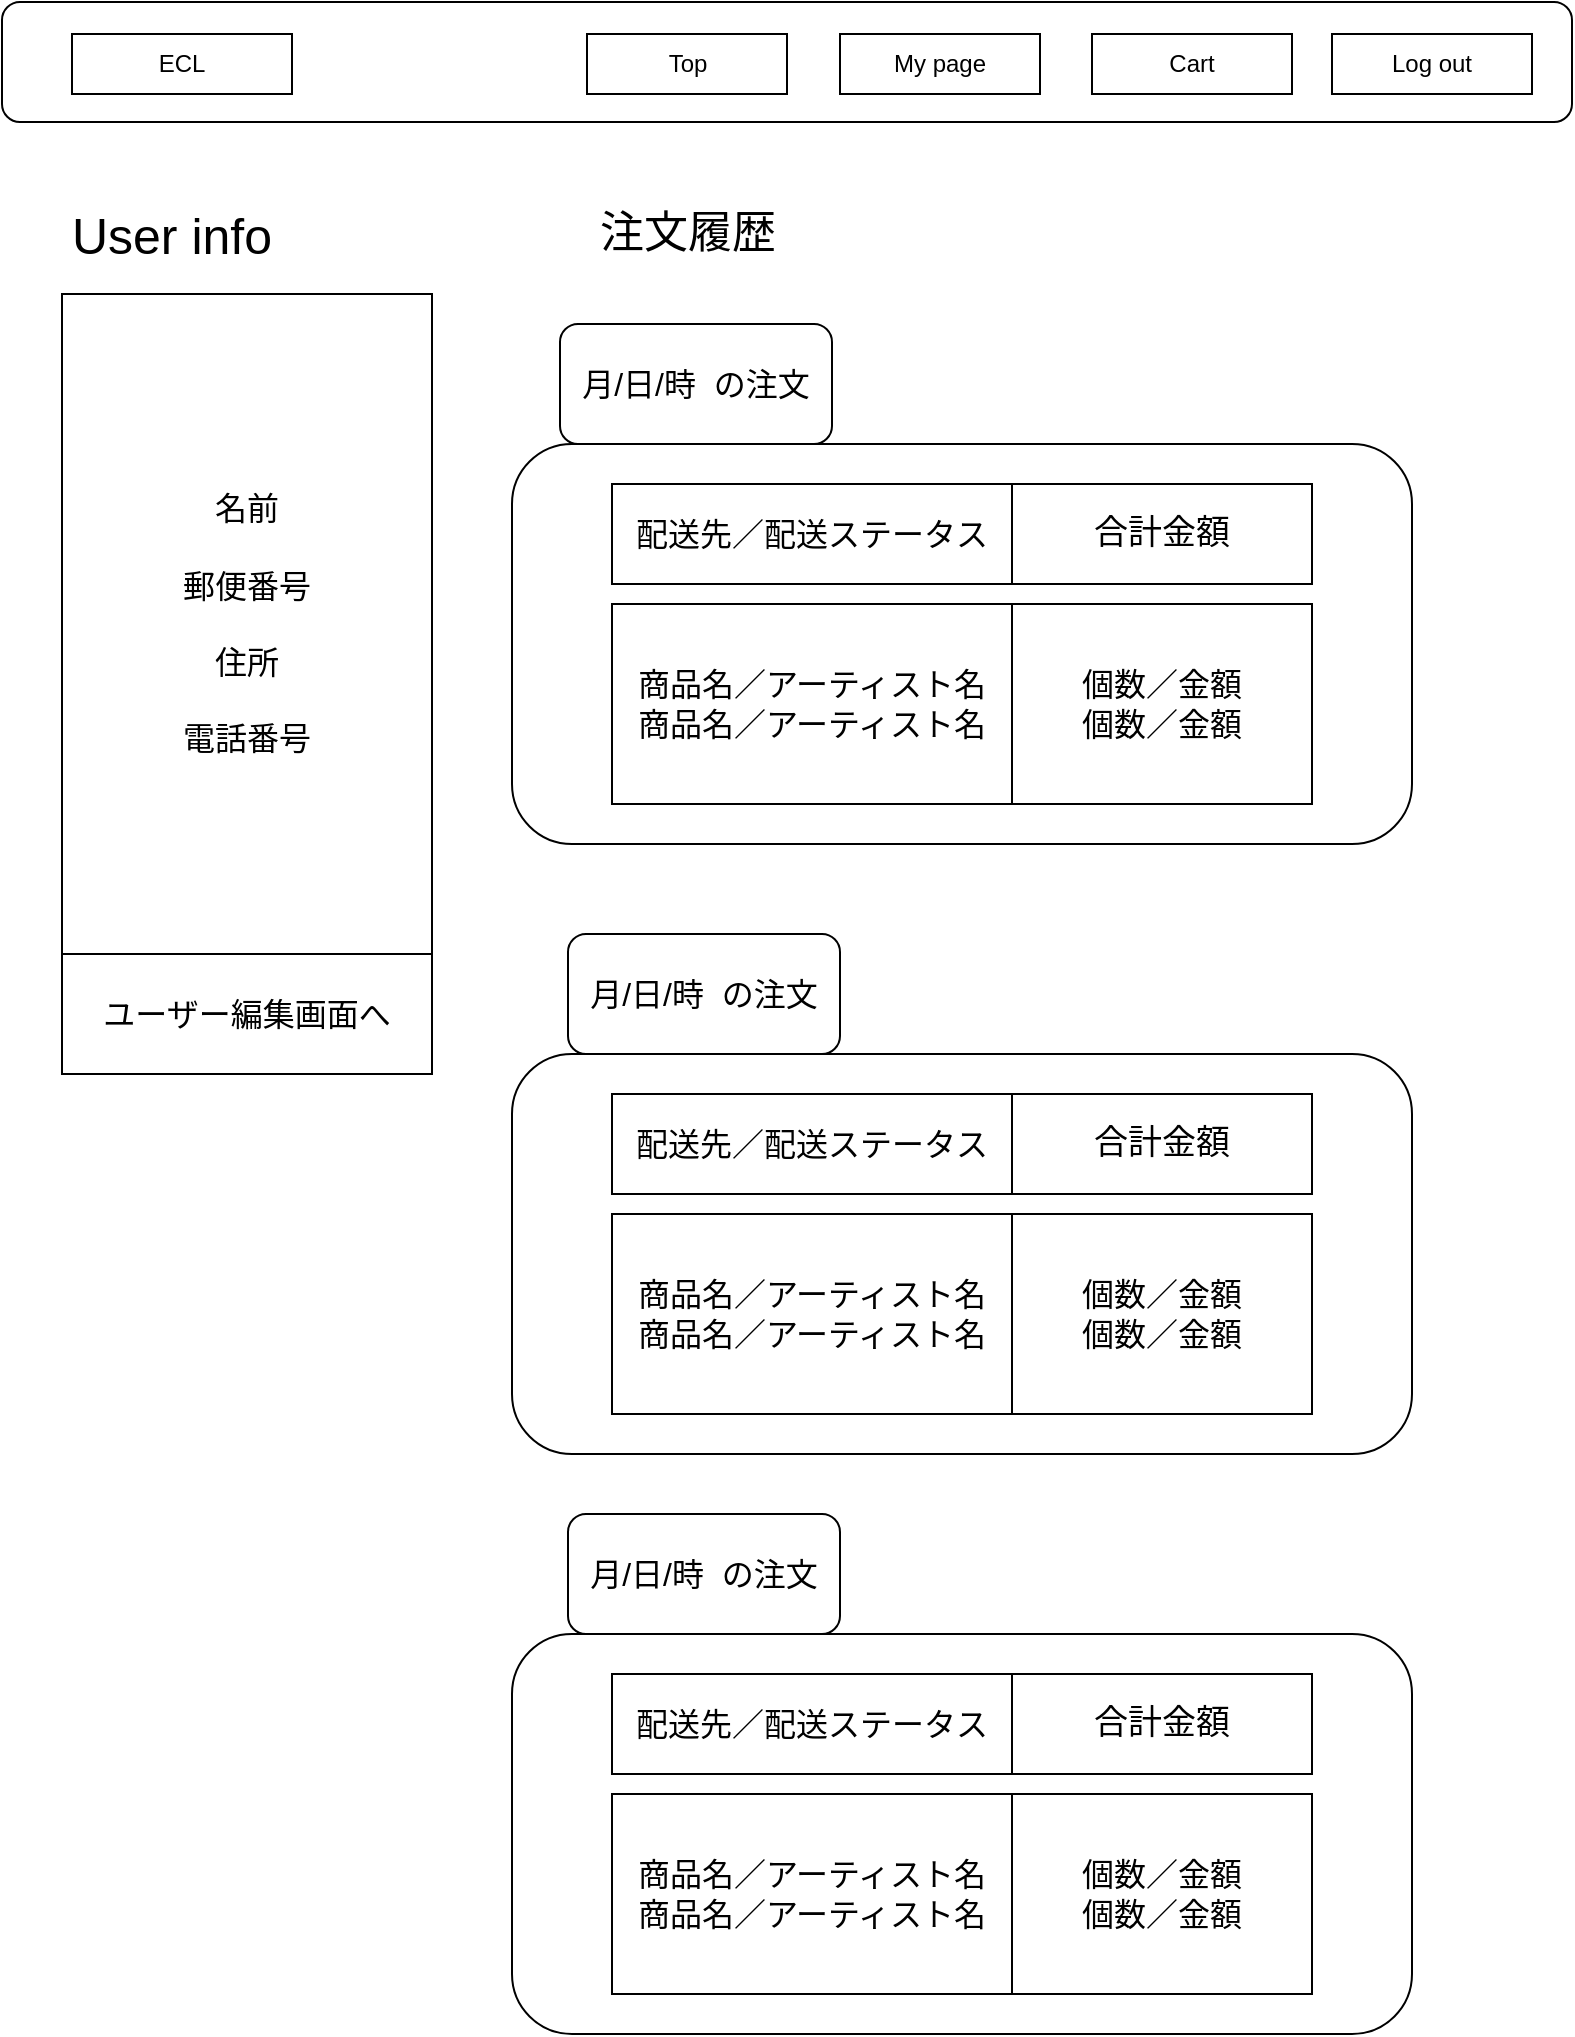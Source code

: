 <mxfile version="10.8.5" type="github"><diagram id="50Dxd6yPXRq7qMc2vB97" name="Page-1"><mxGraphModel dx="501" dy="474" grid="1" gridSize="10" guides="1" tooltips="1" connect="1" arrows="1" fold="1" page="1" pageScale="1" pageWidth="827" pageHeight="1169" math="0" shadow="0"><root><mxCell id="0"/><mxCell id="1" parent="0"/><mxCell id="UZSk_sChq5RonT3k2Ovc-3" value="" style="rounded=1;whiteSpace=wrap;html=1;" parent="1" vertex="1"><mxGeometry x="25" y="34" width="785" height="60" as="geometry"/></mxCell><mxCell id="UZSk_sChq5RonT3k2Ovc-4" value="ECL" style="rounded=0;whiteSpace=wrap;html=1;" parent="1" vertex="1"><mxGeometry x="60" y="50" width="110" height="30" as="geometry"/></mxCell><mxCell id="UZSk_sChq5RonT3k2Ovc-5" value="Top" style="rounded=0;whiteSpace=wrap;html=1;" parent="1" vertex="1"><mxGeometry x="317.5" y="50" width="100" height="30" as="geometry"/></mxCell><mxCell id="UZSk_sChq5RonT3k2Ovc-6" value="Cart" style="rounded=0;whiteSpace=wrap;html=1;" parent="1" vertex="1"><mxGeometry x="570" y="50" width="100" height="30" as="geometry"/></mxCell><mxCell id="UZSk_sChq5RonT3k2Ovc-7" value="Log out" style="rounded=0;whiteSpace=wrap;html=1;" parent="1" vertex="1"><mxGeometry x="690" y="50" width="100" height="30" as="geometry"/></mxCell><mxCell id="2L29x2qr-hP5VxPjzTvn-1" value="My page" style="rounded=0;whiteSpace=wrap;html=1;" parent="1" vertex="1"><mxGeometry x="444" y="50" width="100" height="30" as="geometry"/></mxCell><mxCell id="uoC2nZNeho3rs4pRY6W8-2" value="&lt;font style=&quot;font-size: 25px&quot;&gt;User info&lt;/font&gt;" style="rounded=0;whiteSpace=wrap;html=1;strokeColor=none;" parent="1" vertex="1"><mxGeometry x="50" y="120" width="120" height="60" as="geometry"/></mxCell><mxCell id="uoC2nZNeho3rs4pRY6W8-4" value="&lt;span style=&quot;font-size: 16px&quot;&gt;名前&lt;br&gt;&lt;br&gt;郵便番号&lt;br&gt;&lt;br&gt;住所&lt;br&gt;&lt;br&gt;電話番号　&lt;br&gt;&lt;/span&gt;" style="rounded=0;whiteSpace=wrap;html=1;strokeColor=#000000;direction=south;fillColor=#ffffff;" parent="1" vertex="1"><mxGeometry x="55" y="180" width="185" height="330" as="geometry"/></mxCell><mxCell id="uoC2nZNeho3rs4pRY6W8-6" value="&lt;font style=&quot;font-size: 22px&quot;&gt;注文履歴&lt;/font&gt;" style="rounded=0;whiteSpace=wrap;html=1;strokeColor=none;fillColor=#ffffff;" parent="1" vertex="1"><mxGeometry x="307.5" y="120" width="120" height="60" as="geometry"/></mxCell><mxCell id="uoC2nZNeho3rs4pRY6W8-12" value="" style="rounded=1;whiteSpace=wrap;html=1;strokeColor=#000000;fillColor=none;" parent="1" vertex="1"><mxGeometry x="280" y="255" width="450" height="200" as="geometry"/></mxCell><mxCell id="uoC2nZNeho3rs4pRY6W8-15" value="商品名／アーティスト名&lt;br&gt;&lt;span&gt;商品名／アーティスト名&lt;/span&gt;" style="rounded=0;whiteSpace=wrap;html=1;strokeColor=#000000;fillColor=#ffffff;fontSize=16;" parent="1" vertex="1"><mxGeometry x="330" y="335" width="200" height="100" as="geometry"/></mxCell><mxCell id="uoC2nZNeho3rs4pRY6W8-16" value="合計金額" style="rounded=0;whiteSpace=wrap;html=1;strokeColor=#000000;fillColor=none;fontSize=17;" parent="1" vertex="1"><mxGeometry x="530" y="275" width="150" height="50" as="geometry"/></mxCell><mxCell id="uoC2nZNeho3rs4pRY6W8-18" value="個数／金額&lt;br&gt;個数／金額&lt;br&gt;" style="rounded=0;whiteSpace=wrap;html=1;strokeColor=#000000;fillColor=#ffffff;fontSize=16;" parent="1" vertex="1"><mxGeometry x="530" y="335" width="150" height="100" as="geometry"/></mxCell><mxCell id="uoC2nZNeho3rs4pRY6W8-19" value="配送先／配送ステータス" style="rounded=0;whiteSpace=wrap;html=1;strokeColor=#000000;fillColor=#ffffff;fontSize=16;" parent="1" vertex="1"><mxGeometry x="330" y="275" width="200" height="50" as="geometry"/></mxCell><mxCell id="uoC2nZNeho3rs4pRY6W8-25" value="" style="rounded=1;whiteSpace=wrap;html=1;strokeColor=#000000;fillColor=none;" parent="1" vertex="1"><mxGeometry x="280" y="560" width="450" height="200" as="geometry"/></mxCell><mxCell id="uoC2nZNeho3rs4pRY6W8-26" value="合計金額" style="rounded=0;whiteSpace=wrap;html=1;strokeColor=#000000;fillColor=none;fontSize=17;" parent="1" vertex="1"><mxGeometry x="530" y="580" width="150" height="50" as="geometry"/></mxCell><mxCell id="uoC2nZNeho3rs4pRY6W8-27" value="&lt;span&gt;配送先／配送ステータス&lt;/span&gt;" style="rounded=0;whiteSpace=wrap;html=1;strokeColor=#000000;fillColor=#ffffff;fontSize=16;" parent="1" vertex="1"><mxGeometry x="330" y="580" width="200" height="50" as="geometry"/></mxCell><mxCell id="uoC2nZNeho3rs4pRY6W8-28" value="商品名／アーティスト名&lt;span&gt;&lt;br&gt;商品名／アーティスト名&lt;/span&gt;" style="rounded=0;whiteSpace=wrap;html=1;strokeColor=#000000;fillColor=#ffffff;fontSize=16;" parent="1" vertex="1"><mxGeometry x="330" y="640" width="200" height="100" as="geometry"/></mxCell><mxCell id="uoC2nZNeho3rs4pRY6W8-29" value="個数／金額&lt;br&gt;個数／金額&lt;br&gt;" style="rounded=0;whiteSpace=wrap;html=1;strokeColor=#000000;fillColor=#ffffff;fontSize=16;" parent="1" vertex="1"><mxGeometry x="530" y="640" width="150" height="100" as="geometry"/></mxCell><mxCell id="uoC2nZNeho3rs4pRY6W8-30" value="" style="rounded=1;whiteSpace=wrap;html=1;strokeColor=#000000;fillColor=none;" parent="1" vertex="1"><mxGeometry x="280" y="850" width="450" height="200" as="geometry"/></mxCell><mxCell id="uoC2nZNeho3rs4pRY6W8-31" value="合計金額" style="rounded=0;whiteSpace=wrap;html=1;strokeColor=#000000;fillColor=none;fontSize=17;" parent="1" vertex="1"><mxGeometry x="530" y="870" width="150" height="50" as="geometry"/></mxCell><mxCell id="uoC2nZNeho3rs4pRY6W8-32" value="&lt;span&gt;配送先／配送ステータス&lt;/span&gt;" style="rounded=0;whiteSpace=wrap;html=1;strokeColor=#000000;fillColor=#ffffff;fontSize=16;" parent="1" vertex="1"><mxGeometry x="330" y="870" width="200" height="50" as="geometry"/></mxCell><mxCell id="uoC2nZNeho3rs4pRY6W8-33" value="商品名／アーティスト名&lt;br&gt;商品名／アーティスト名&lt;br&gt;" style="rounded=0;whiteSpace=wrap;html=1;strokeColor=#000000;fillColor=#ffffff;fontSize=16;" parent="1" vertex="1"><mxGeometry x="330" y="930" width="200" height="100" as="geometry"/></mxCell><mxCell id="uoC2nZNeho3rs4pRY6W8-34" value="個数／金額&lt;br style=&quot;font-size: 16px&quot;&gt;個数／金額&lt;br style=&quot;font-size: 16px&quot;&gt;" style="rounded=0;whiteSpace=wrap;html=1;strokeColor=#000000;fillColor=#ffffff;fontSize=16;" parent="1" vertex="1"><mxGeometry x="530" y="930" width="150" height="100" as="geometry"/></mxCell><mxCell id="uoC2nZNeho3rs4pRY6W8-37" value="月/日/時&amp;nbsp; の注文" style="rounded=1;whiteSpace=wrap;html=1;strokeColor=#000000;fillColor=none;fontSize=16;" parent="1" vertex="1"><mxGeometry x="304" y="195" width="136" height="60" as="geometry"/></mxCell><mxCell id="uoC2nZNeho3rs4pRY6W8-40" value="月/日/時&amp;nbsp; の注文" style="rounded=1;whiteSpace=wrap;html=1;strokeColor=#000000;fillColor=none;fontSize=16;" parent="1" vertex="1"><mxGeometry x="308" y="500" width="136" height="60" as="geometry"/></mxCell><mxCell id="uoC2nZNeho3rs4pRY6W8-41" value="月/日/時&amp;nbsp; の注文" style="rounded=1;whiteSpace=wrap;html=1;strokeColor=#000000;fillColor=none;fontSize=16;" parent="1" vertex="1"><mxGeometry x="308" y="790" width="136" height="60" as="geometry"/></mxCell><mxCell id="uoC2nZNeho3rs4pRY6W8-42" value="ユーザー編集画面へ" style="rounded=0;whiteSpace=wrap;html=1;strokeColor=#000000;fillColor=none;fontSize=16;" parent="1" vertex="1"><mxGeometry x="55" y="510" width="185" height="60" as="geometry"/></mxCell></root></mxGraphModel></diagram></mxfile>